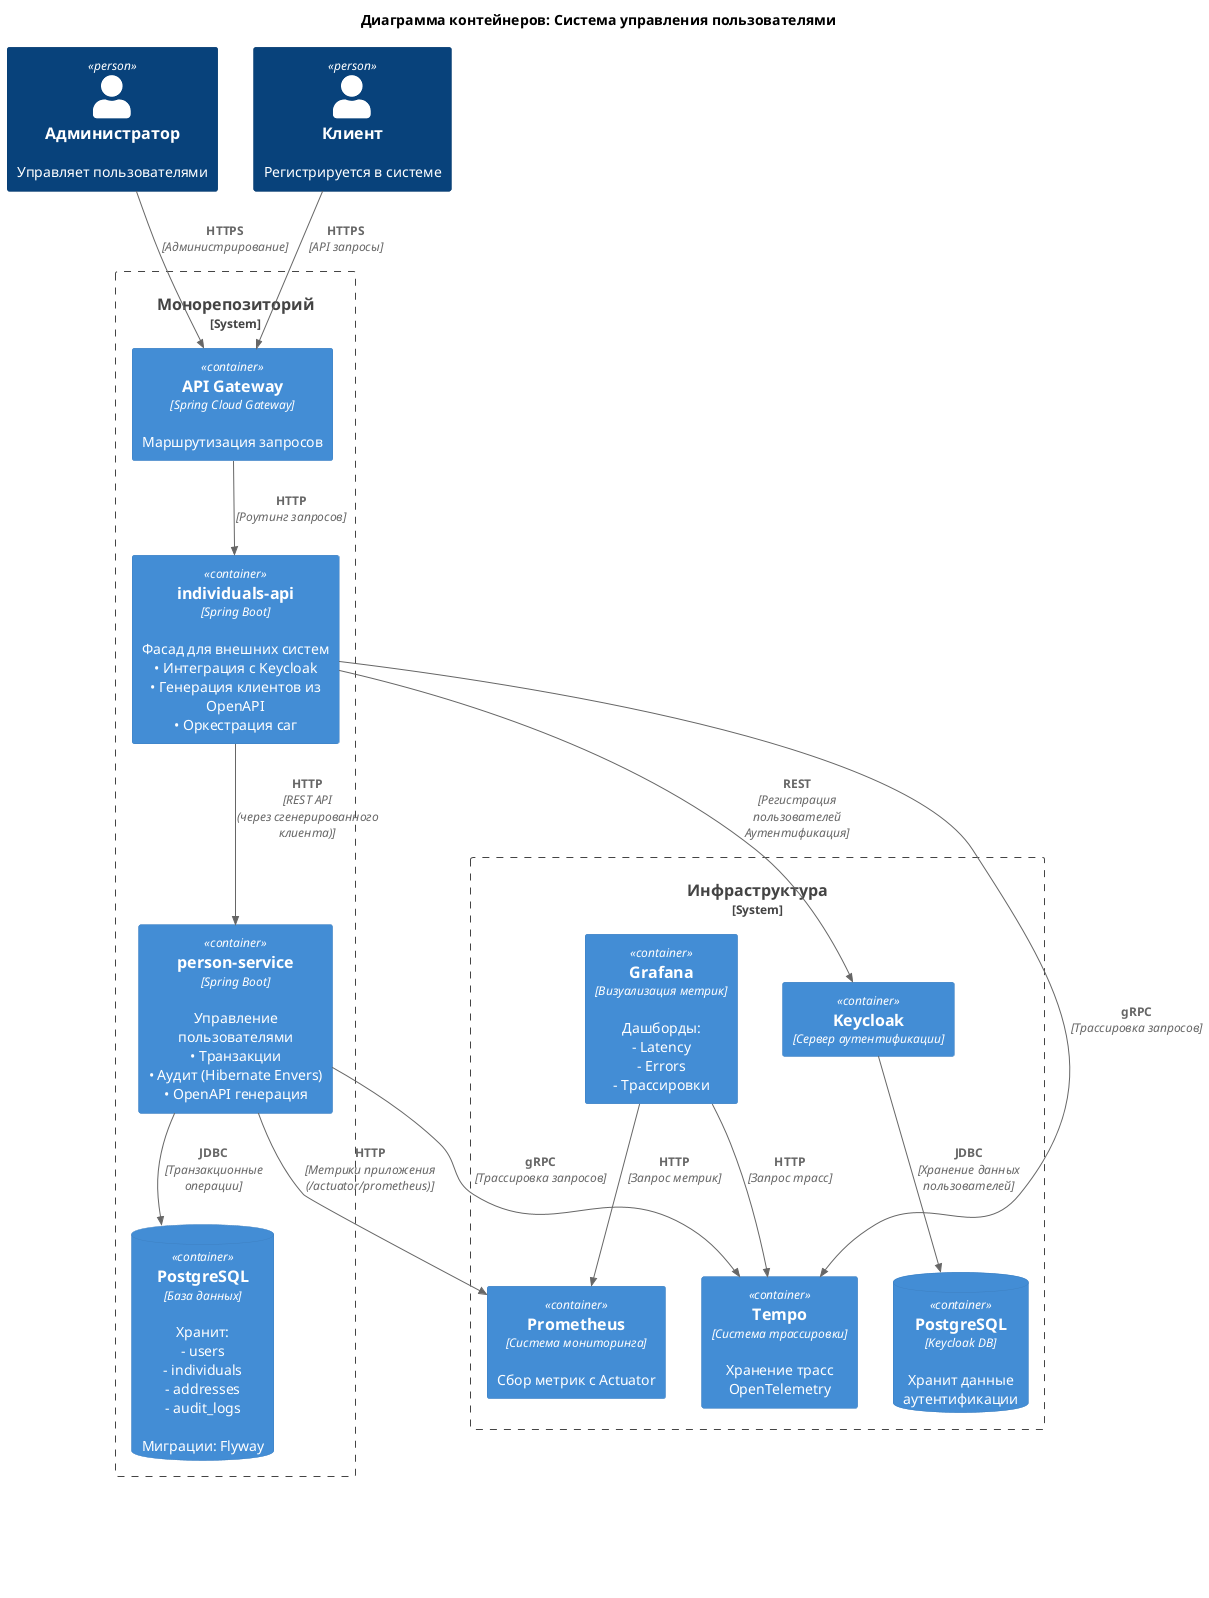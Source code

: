 @startuml
!include <c4/C4_Container>

title Диаграмма контейнеров: Система управления пользователями

Person(admin, "Администратор", "Управляет пользователями")
Person(user, "Клиент", "Регистрируется в системе")

System_Boundary(monorepo, "Монорепозиторий") {
    Container(api_gw, "API Gateway", "Spring Cloud Gateway", "Маршрутизация запросов")
    Container(individuals_api, "individuals-api", "Spring Boot", "Фасад для внешних систем\n• Интеграция с Keycloak\n• Генерация клиентов из OpenAPI\n• Оркестрация саг")
    Container(person_svc, "person-service", "Spring Boot", "Управление пользователями\n• Транзакции\n• Аудит (Hibernate Envers)\n• OpenAPI генерация")
    ContainerDb(person_db, "PostgreSQL", "База данных", "Хранит:\n- users\n- individuals\n- addresses\n- audit_logs\n\nМиграции: Flyway")
}

System_Boundary(infra, "Инфраструктура") {
    Container(keycloak, "Keycloak", "Сервер аутентификации")
    ContainerDb(keycloak_db, "PostgreSQL", "Keycloak DB", "Хранит данные аутентификации")
    Container(prometheus, "Prometheus", "Система мониторинга", "Сбор метрик с Actuator")
    Container(grafana, "Grafana", "Визуализация метрик", "Дашборды:\n- Latency\n- Errors\n- Трассировки")
    Container(tempo, "Tempo", "Система трассировки", "Хранение трасс OpenTelemetry")
}

Rel(user, api_gw, "HTTPS", "API запросы")
Rel(admin, api_gw, "HTTPS", "Администрирование")
Rel(api_gw, individuals_api, "HTTP", "Роутинг запросов")
Rel(individuals_api, person_svc, "HTTP", "REST API\n(через сгенерированного клиента)")
Rel(person_svc, person_db, "JDBC", "Транзакционные операции")
Rel(individuals_api, keycloak, "REST", "Регистрация пользователей\nАутентификация")
Rel(keycloak, keycloak_db, "JDBC", "Хранение данных пользователей")
Rel(person_svc, prometheus, "HTTP", "Метрики приложения (/actuator/prometheus)")
Rel(person_svc, tempo, "gRPC", "Трассировка запросов")
Rel(individuals_api, tempo, "gRPC", "Трассировка запросов")
Rel(grafana, prometheus, "HTTP", "Запрос метрик")
Rel(grafana, tempo, "HTTP", "Запрос трасс")

Legend
  "Транзакционность через Saga Pattern"
  "Мониторинг: Prometheus + Grafana"
  "Трассировка: OpenTelemetry + Tempo"
  "Keycloak использует отдельную БД"
End Legend
@enduml